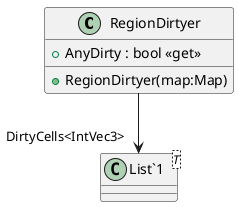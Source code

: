 @startuml
class RegionDirtyer {
    + AnyDirty : bool <<get>>
    + RegionDirtyer(map:Map)
}
class "List`1"<T> {
}
RegionDirtyer --> "DirtyCells<IntVec3>" "List`1"
@enduml
